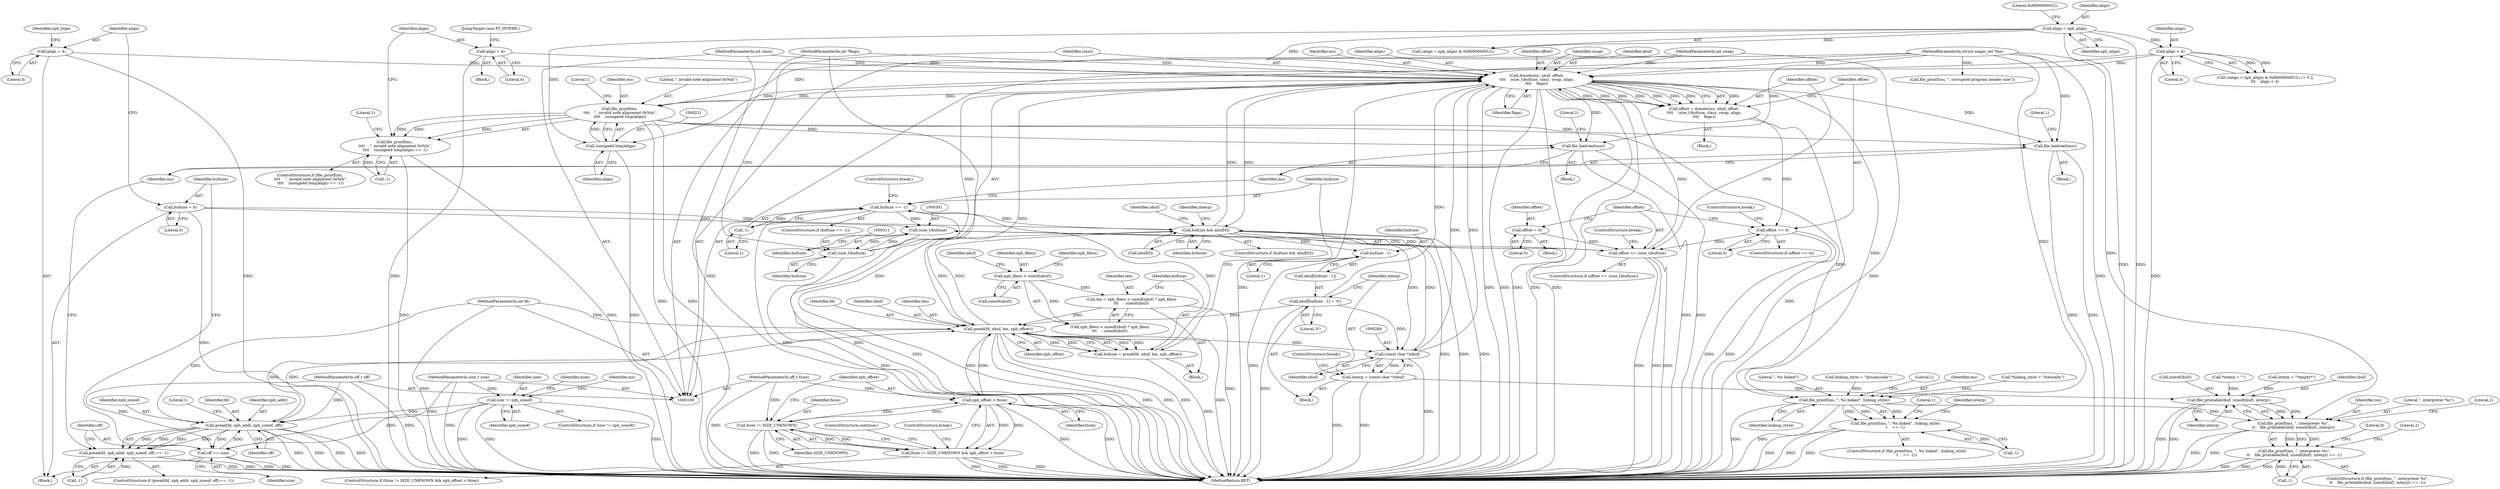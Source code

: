 digraph "0_file_445c8fb0ebff85195be94cd9f7e1df89cade5c7f_0@pointer" {
"1000306" [label="(Call,donote(ms, nbuf, offset,\n\t\t\t\t    (size_t)bufsize, clazz, swap, align,\n\t\t\t\t    flags))"];
"1000207" [label="(Call,file_printf(ms, \n\t\t\t\t    \", invalid note alignment 0x%lx\",\n\t\t\t\t    (unsigned long)align))"];
"1000306" [label="(Call,donote(ms, nbuf, offset,\n\t\t\t\t    (size_t)bufsize, clazz, swap, align,\n\t\t\t\t    flags))"];
"1000107" [label="(MethodParameterIn,struct magic_set *ms)"];
"1000283" [label="(Call,(const char *)nbuf)"];
"1000268" [label="(Call,bufsize && nbuf[0])"];
"1000240" [label="(Call,bufsize == -1)"];
"1000232" [label="(Call,bufsize = pread(fd, nbuf, len, xph_offset))"];
"1000234" [label="(Call,pread(fd, nbuf, len, xph_offset))"];
"1000158" [label="(Call,pread(fd, xph_addr, xph_sizeof, off))"];
"1000110" [label="(MethodParameterIn,int fd)"];
"1000135" [label="(Call,size != xph_sizeof)"];
"1000113" [label="(MethodParameterIn,size_t size)"];
"1000171" [label="(Call,off += size)"];
"1000111" [label="(MethodParameterIn,off_t off)"];
"1000274" [label="(Call,nbuf[bufsize - 1] = '\0')"];
"1000222" [label="(Call,len = xph_filesz < sizeof(nbuf) ? xph_filesz\n\t\t\t    : sizeof(nbuf))"];
"1000225" [label="(Call,xph_filesz < sizeof(nbuf))"];
"1000257" [label="(Call,xph_offset > fsize)"];
"1000254" [label="(Call,fsize != SIZE_UNKNOWN)"];
"1000114" [label="(MethodParameterIn,off_t fsize)"];
"1000242" [label="(Call,-1)"];
"1000174" [label="(Call,bufsize = 0)"];
"1000298" [label="(Call,offset >= (size_t)bufsize)"];
"1000292" [label="(Call,offset = 0)"];
"1000318" [label="(Call,offset == 0)"];
"1000304" [label="(Call,offset = donote(ms, nbuf, offset,\n\t\t\t\t    (size_t)bufsize, clazz, swap, align,\n\t\t\t\t    flags))"];
"1000300" [label="(Call,(size_t)bufsize)"];
"1000310" [label="(Call,(size_t)bufsize)"];
"1000108" [label="(MethodParameterIn,int clazz)"];
"1000109" [label="(MethodParameterIn,int swap)"];
"1000177" [label="(Call,align = 4)"];
"1000218" [label="(Call,align = 4)"];
"1000196" [label="(Call,align = xph_align)"];
"1000201" [label="(Call,align < 4)"];
"1000115" [label="(MethodParameterIn,int *flags)"];
"1000210" [label="(Call,(unsigned long)align)"];
"1000166" [label="(Call,file_badread(ms))"];
"1000206" [label="(Call,file_printf(ms, \n\t\t\t\t    \", invalid note alignment 0x%lx\",\n\t\t\t\t    (unsigned long)align) == -1)"];
"1000245" [label="(Call,file_badread(ms))"];
"1000157" [label="(Call,pread(fd, xph_addr, xph_sizeof, off) == -1)"];
"1000253" [label="(Call,fsize != SIZE_UNKNOWN && xph_offset > fsize)"];
"1000281" [label="(Call,interp = (const char *)nbuf)"];
"1000345" [label="(Call,file_printable(ibuf, sizeof(ibuf), interp))"];
"1000342" [label="(Call,file_printf(ms, \", interpreter %s\",\n\t\t    file_printable(ibuf, sizeof(ibuf), interp)))"];
"1000341" [label="(Call,file_printf(ms, \", interpreter %s\",\n\t\t    file_printable(ibuf, sizeof(ibuf), interp)) == -1)"];
"1000277" [label="(Call,bufsize - 1)"];
"1000327" [label="(Call,file_printf(ms, \", %s linked\", linking_style))"];
"1000326" [label="(Call,file_printf(ms, \", %s linked\", linking_style)\n\t    == -1)"];
"1000281" [label="(Call,interp = (const char *)nbuf)"];
"1000321" [label="(ControlStructure,break;)"];
"1000222" [label="(Call,len = xph_filesz < sizeof(nbuf) ? xph_filesz\n\t\t\t    : sizeof(nbuf))"];
"1000273" [label="(Block,)"];
"1000312" [label="(Identifier,bufsize)"];
"1000240" [label="(Call,bufsize == -1)"];
"1000354" [label="(Literal,1)"];
"1000303" [label="(ControlStructure,break;)"];
"1000262" [label="(ControlStructure,break;)"];
"1000205" [label="(ControlStructure,if (file_printf(ms, \n\t\t\t\t    \", invalid note alignment 0x%lx\",\n\t\t\t\t    (unsigned long)align) == -1))"];
"1000219" [label="(Identifier,align)"];
"1000199" [label="(Literal,0x80000000UL)"];
"1000347" [label="(Call,sizeof(ibuf))"];
"1000310" [label="(Call,(size_t)bufsize)"];
"1000285" [label="(Identifier,nbuf)"];
"1000109" [label="(MethodParameterIn,int swap)"];
"1000235" [label="(Identifier,fd)"];
"1000125" [label="(Call,*interp = \"\")"];
"1000327" [label="(Call,file_printf(ms, \", %s linked\", linking_style))"];
"1000257" [label="(Call,xph_offset > fsize)"];
"1000302" [label="(Identifier,bufsize)"];
"1000231" [label="(Identifier,nbuf)"];
"1000208" [label="(Identifier,ms)"];
"1000110" [label="(MethodParameterIn,int fd)"];
"1000341" [label="(Call,file_printf(ms, \", interpreter %s\",\n\t\t    file_printable(ibuf, sizeof(ibuf), interp)) == -1)"];
"1000300" [label="(Call,(size_t)bufsize)"];
"1000270" [label="(Call,nbuf[0])"];
"1000309" [label="(Identifier,offset)"];
"1000166" [label="(Call,file_badread(ms))"];
"1000134" [label="(ControlStructure,if (size != xph_sizeof))"];
"1000202" [label="(Identifier,align)"];
"1000328" [label="(Identifier,ms)"];
"1000350" [label="(Call,-1)"];
"1000227" [label="(Call,sizeof(nbuf))"];
"1000287" [label="(Call,interp = \"*empty*\")"];
"1000172" [label="(Identifier,off)"];
"1000290" [label="(ControlStructure,break;)"];
"1000256" [label="(Identifier,SIZE_UNKNOWN)"];
"1000250" [label="(ControlStructure,break;)"];
"1000232" [label="(Call,bufsize = pread(fd, nbuf, len, xph_offset))"];
"1000280" [label="(Literal,'\0')"];
"1000356" [label="(Literal,0)"];
"1000304" [label="(Call,offset = donote(ms, nbuf, offset,\n\t\t\t\t    (size_t)bufsize, clazz, swap, align,\n\t\t\t\t    flags))"];
"1000314" [label="(Identifier,swap)"];
"1000293" [label="(Identifier,offset)"];
"1000258" [label="(Identifier,xph_offset)"];
"1000292" [label="(Call,offset = 0)"];
"1000282" [label="(Identifier,interp)"];
"1000269" [label="(Identifier,bufsize)"];
"1000239" [label="(ControlStructure,if (bufsize == -1))"];
"1000241" [label="(Identifier,bufsize)"];
"1000331" [label="(Call,-1)"];
"1000121" [label="(Call,*linking_style = \"statically\")"];
"1000255" [label="(Identifier,fsize)"];
"1000335" [label="(Literal,1)"];
"1000320" [label="(Literal,0)"];
"1000318" [label="(Call,offset == 0)"];
"1000246" [label="(Identifier,ms)"];
"1000113" [label="(MethodParameterIn,size_t size)"];
"1000343" [label="(Identifier,ms)"];
"1000316" [label="(Identifier,flags)"];
"1000181" [label="(Identifier,xph_type)"];
"1000223" [label="(Identifier,len)"];
"1000249" [label="(Literal,1)"];
"1000137" [label="(Identifier,xph_sizeof)"];
"1000274" [label="(Call,nbuf[bufsize - 1] = '\0')"];
"1000162" [label="(Identifier,off)"];
"1000276" [label="(Identifier,nbuf)"];
"1000111" [label="(MethodParameterIn,off_t off)"];
"1000135" [label="(Call,size != xph_sizeof)"];
"1000217" [label="(Literal,1)"];
"1000108" [label="(MethodParameterIn,int clazz)"];
"1000204" [label="(Block,)"];
"1000294" [label="(Literal,0)"];
"1000165" [label="(Block,)"];
"1000308" [label="(Identifier,nbuf)"];
"1000164" [label="(Literal,1)"];
"1000267" [label="(ControlStructure,if (bufsize && nbuf[0]))"];
"1000171" [label="(Call,off += size)"];
"1000163" [label="(Call,-1)"];
"1000342" [label="(Call,file_printf(ms, \", interpreter %s\",\n\t\t    file_printable(ibuf, sizeof(ibuf), interp)))"];
"1000243" [label="(Literal,1)"];
"1000288" [label="(Identifier,interp)"];
"1000317" [label="(ControlStructure,if (offset == 0))"];
"1000177" [label="(Call,align = 4)"];
"1000242" [label="(Call,-1)"];
"1000244" [label="(Block,)"];
"1000233" [label="(Identifier,bufsize)"];
"1000306" [label="(Call,donote(ms, nbuf, offset,\n\t\t\t\t    (size_t)bufsize, clazz, swap, align,\n\t\t\t\t    flags))"];
"1000238" [label="(Identifier,xph_offset)"];
"1000349" [label="(Identifier,interp)"];
"1000254" [label="(Call,fsize != SIZE_UNKNOWN)"];
"1000170" [label="(Literal,1)"];
"1000174" [label="(Call,bufsize = 0)"];
"1000158" [label="(Call,pread(fd, xph_addr, xph_sizeof, off))"];
"1000114" [label="(MethodParameterIn,off_t fsize)"];
"1000193" [label="(Call,((align = xph_align) & 0x80000000UL) != 0 ||\n\t\t\t    align < 4)"];
"1000178" [label="(Identifier,align)"];
"1000346" [label="(Identifier,ibuf)"];
"1000142" [label="(Identifier,ms)"];
"1000261" [label="(ControlStructure,continue;)"];
"1000340" [label="(ControlStructure,if (file_printf(ms, \", interpreter %s\",\n\t\t    file_printable(ibuf, sizeof(ibuf), interp)) == -1))"];
"1000329" [label="(Literal,\", %s linked\")"];
"1000298" [label="(Call,offset >= (size_t)bufsize)"];
"1000226" [label="(Identifier,xph_filesz)"];
"1000206" [label="(Call,file_printf(ms, \n\t\t\t\t    \", invalid note alignment 0x%lx\",\n\t\t\t\t    (unsigned long)align) == -1)"];
"1000115" [label="(MethodParameterIn,int *flags)"];
"1000330" [label="(Identifier,linking_style)"];
"1000176" [label="(Literal,0)"];
"1000299" [label="(Identifier,offset)"];
"1000283" [label="(Call,(const char *)nbuf)"];
"1000210" [label="(Call,(unsigned long)align)"];
"1000236" [label="(Identifier,nbuf)"];
"1000203" [label="(Literal,4)"];
"1000278" [label="(Identifier,bufsize)"];
"1000161" [label="(Identifier,xph_sizeof)"];
"1000253" [label="(Call,fsize != SIZE_UNKNOWN && xph_offset > fsize)"];
"1000305" [label="(Identifier,offset)"];
"1000201" [label="(Call,align < 4)"];
"1000268" [label="(Call,bufsize && nbuf[0])"];
"1000319" [label="(Identifier,offset)"];
"1000296" [label="(Block,)"];
"1000307" [label="(Identifier,ms)"];
"1000357" [label="(MethodReturn,RET)"];
"1000265" [label="(Block,)"];
"1000220" [label="(Literal,4)"];
"1000245" [label="(Call,file_badread(ms))"];
"1000167" [label="(Identifier,ms)"];
"1000313" [label="(Identifier,clazz)"];
"1000197" [label="(Identifier,align)"];
"1000209" [label="(Literal,\", invalid note alignment 0x%lx\")"];
"1000157" [label="(Call,pread(fd, xph_addr, xph_sizeof, off) == -1)"];
"1000234" [label="(Call,pread(fd, nbuf, len, xph_offset))"];
"1000107" [label="(MethodParameterIn,struct magic_set *ms)"];
"1000136" [label="(Identifier,size)"];
"1000155" [label="(Block,)"];
"1000326" [label="(Call,file_printf(ms, \", %s linked\", linking_style)\n\t    == -1)"];
"1000252" [label="(ControlStructure,if (fsize != SIZE_UNKNOWN && xph_offset > fsize))"];
"1000212" [label="(Identifier,align)"];
"1000159" [label="(Identifier,fd)"];
"1000345" [label="(Call,file_printable(ibuf, sizeof(ibuf), interp))"];
"1000184" [label="(Call,linking_style = \"dynamically\")"];
"1000218" [label="(Call,align = 4)"];
"1000207" [label="(Call,file_printf(ms, \n\t\t\t\t    \", invalid note alignment 0x%lx\",\n\t\t\t\t    (unsigned long)align))"];
"1000214" [label="(Literal,1)"];
"1000221" [label="(JumpTarget,case PT_INTERP:)"];
"1000344" [label="(Literal,\", interpreter %s\")"];
"1000315" [label="(Identifier,align)"];
"1000229" [label="(Identifier,xph_filesz)"];
"1000237" [label="(Identifier,len)"];
"1000196" [label="(Call,align = xph_align)"];
"1000152" [label="(Identifier,num)"];
"1000225" [label="(Call,xph_filesz < sizeof(nbuf))"];
"1000195" [label="(Call,(align = xph_align) & 0x80000000UL)"];
"1000275" [label="(Call,nbuf[bufsize - 1])"];
"1000141" [label="(Call,file_printf(ms, \", corrupted program header size\"))"];
"1000351" [label="(Literal,1)"];
"1000173" [label="(Identifier,size)"];
"1000259" [label="(Identifier,fsize)"];
"1000182" [label="(Block,)"];
"1000325" [label="(ControlStructure,if (file_printf(ms, \", %s linked\", linking_style)\n\t    == -1))"];
"1000156" [label="(ControlStructure,if (pread(fd, xph_addr, xph_sizeof, off) == -1))"];
"1000224" [label="(Call,xph_filesz < sizeof(nbuf) ? xph_filesz\n\t\t\t    : sizeof(nbuf))"];
"1000198" [label="(Identifier,xph_align)"];
"1000279" [label="(Literal,1)"];
"1000332" [label="(Literal,1)"];
"1000297" [label="(ControlStructure,if (offset >= (size_t)bufsize))"];
"1000179" [label="(Literal,4)"];
"1000160" [label="(Identifier,xph_addr)"];
"1000175" [label="(Identifier,bufsize)"];
"1000338" [label="(Identifier,interp)"];
"1000213" [label="(Call,-1)"];
"1000277" [label="(Call,bufsize - 1)"];
"1000306" -> "1000304"  [label="AST: "];
"1000306" -> "1000316"  [label="CFG: "];
"1000307" -> "1000306"  [label="AST: "];
"1000308" -> "1000306"  [label="AST: "];
"1000309" -> "1000306"  [label="AST: "];
"1000310" -> "1000306"  [label="AST: "];
"1000313" -> "1000306"  [label="AST: "];
"1000314" -> "1000306"  [label="AST: "];
"1000315" -> "1000306"  [label="AST: "];
"1000316" -> "1000306"  [label="AST: "];
"1000304" -> "1000306"  [label="CFG: "];
"1000306" -> "1000357"  [label="DDG: "];
"1000306" -> "1000357"  [label="DDG: "];
"1000306" -> "1000357"  [label="DDG: "];
"1000306" -> "1000357"  [label="DDG: "];
"1000306" -> "1000357"  [label="DDG: "];
"1000306" -> "1000357"  [label="DDG: "];
"1000306" -> "1000166"  [label="DDG: "];
"1000306" -> "1000207"  [label="DDG: "];
"1000306" -> "1000245"  [label="DDG: "];
"1000306" -> "1000268"  [label="DDG: "];
"1000306" -> "1000283"  [label="DDG: "];
"1000306" -> "1000304"  [label="DDG: "];
"1000306" -> "1000304"  [label="DDG: "];
"1000306" -> "1000304"  [label="DDG: "];
"1000306" -> "1000304"  [label="DDG: "];
"1000306" -> "1000304"  [label="DDG: "];
"1000306" -> "1000304"  [label="DDG: "];
"1000306" -> "1000304"  [label="DDG: "];
"1000306" -> "1000304"  [label="DDG: "];
"1000207" -> "1000306"  [label="DDG: "];
"1000107" -> "1000306"  [label="DDG: "];
"1000283" -> "1000306"  [label="DDG: "];
"1000268" -> "1000306"  [label="DDG: "];
"1000234" -> "1000306"  [label="DDG: "];
"1000274" -> "1000306"  [label="DDG: "];
"1000298" -> "1000306"  [label="DDG: "];
"1000310" -> "1000306"  [label="DDG: "];
"1000108" -> "1000306"  [label="DDG: "];
"1000109" -> "1000306"  [label="DDG: "];
"1000177" -> "1000306"  [label="DDG: "];
"1000218" -> "1000306"  [label="DDG: "];
"1000196" -> "1000306"  [label="DDG: "];
"1000201" -> "1000306"  [label="DDG: "];
"1000115" -> "1000306"  [label="DDG: "];
"1000306" -> "1000327"  [label="DDG: "];
"1000207" -> "1000206"  [label="AST: "];
"1000207" -> "1000210"  [label="CFG: "];
"1000208" -> "1000207"  [label="AST: "];
"1000209" -> "1000207"  [label="AST: "];
"1000210" -> "1000207"  [label="AST: "];
"1000214" -> "1000207"  [label="CFG: "];
"1000207" -> "1000357"  [label="DDG: "];
"1000207" -> "1000357"  [label="DDG: "];
"1000207" -> "1000166"  [label="DDG: "];
"1000207" -> "1000206"  [label="DDG: "];
"1000207" -> "1000206"  [label="DDG: "];
"1000207" -> "1000206"  [label="DDG: "];
"1000107" -> "1000207"  [label="DDG: "];
"1000210" -> "1000207"  [label="DDG: "];
"1000207" -> "1000245"  [label="DDG: "];
"1000207" -> "1000327"  [label="DDG: "];
"1000107" -> "1000106"  [label="AST: "];
"1000107" -> "1000357"  [label="DDG: "];
"1000107" -> "1000141"  [label="DDG: "];
"1000107" -> "1000166"  [label="DDG: "];
"1000107" -> "1000245"  [label="DDG: "];
"1000107" -> "1000327"  [label="DDG: "];
"1000107" -> "1000342"  [label="DDG: "];
"1000283" -> "1000281"  [label="AST: "];
"1000283" -> "1000285"  [label="CFG: "];
"1000284" -> "1000283"  [label="AST: "];
"1000285" -> "1000283"  [label="AST: "];
"1000281" -> "1000283"  [label="CFG: "];
"1000283" -> "1000357"  [label="DDG: "];
"1000283" -> "1000268"  [label="DDG: "];
"1000283" -> "1000281"  [label="DDG: "];
"1000268" -> "1000283"  [label="DDG: "];
"1000234" -> "1000283"  [label="DDG: "];
"1000274" -> "1000283"  [label="DDG: "];
"1000268" -> "1000267"  [label="AST: "];
"1000268" -> "1000269"  [label="CFG: "];
"1000268" -> "1000270"  [label="CFG: "];
"1000269" -> "1000268"  [label="AST: "];
"1000270" -> "1000268"  [label="AST: "];
"1000276" -> "1000268"  [label="CFG: "];
"1000288" -> "1000268"  [label="CFG: "];
"1000268" -> "1000357"  [label="DDG: "];
"1000268" -> "1000357"  [label="DDG: "];
"1000268" -> "1000357"  [label="DDG: "];
"1000268" -> "1000234"  [label="DDG: "];
"1000240" -> "1000268"  [label="DDG: "];
"1000174" -> "1000268"  [label="DDG: "];
"1000234" -> "1000268"  [label="DDG: "];
"1000268" -> "1000277"  [label="DDG: "];
"1000240" -> "1000239"  [label="AST: "];
"1000240" -> "1000242"  [label="CFG: "];
"1000241" -> "1000240"  [label="AST: "];
"1000242" -> "1000240"  [label="AST: "];
"1000246" -> "1000240"  [label="CFG: "];
"1000250" -> "1000240"  [label="CFG: "];
"1000240" -> "1000357"  [label="DDG: "];
"1000240" -> "1000357"  [label="DDG: "];
"1000232" -> "1000240"  [label="DDG: "];
"1000242" -> "1000240"  [label="DDG: "];
"1000240" -> "1000300"  [label="DDG: "];
"1000232" -> "1000182"  [label="AST: "];
"1000232" -> "1000234"  [label="CFG: "];
"1000233" -> "1000232"  [label="AST: "];
"1000234" -> "1000232"  [label="AST: "];
"1000241" -> "1000232"  [label="CFG: "];
"1000232" -> "1000357"  [label="DDG: "];
"1000234" -> "1000232"  [label="DDG: "];
"1000234" -> "1000232"  [label="DDG: "];
"1000234" -> "1000232"  [label="DDG: "];
"1000234" -> "1000232"  [label="DDG: "];
"1000234" -> "1000238"  [label="CFG: "];
"1000235" -> "1000234"  [label="AST: "];
"1000236" -> "1000234"  [label="AST: "];
"1000237" -> "1000234"  [label="AST: "];
"1000238" -> "1000234"  [label="AST: "];
"1000234" -> "1000357"  [label="DDG: "];
"1000234" -> "1000357"  [label="DDG: "];
"1000234" -> "1000357"  [label="DDG: "];
"1000234" -> "1000357"  [label="DDG: "];
"1000234" -> "1000158"  [label="DDG: "];
"1000158" -> "1000234"  [label="DDG: "];
"1000110" -> "1000234"  [label="DDG: "];
"1000274" -> "1000234"  [label="DDG: "];
"1000222" -> "1000234"  [label="DDG: "];
"1000257" -> "1000234"  [label="DDG: "];
"1000234" -> "1000257"  [label="DDG: "];
"1000158" -> "1000157"  [label="AST: "];
"1000158" -> "1000162"  [label="CFG: "];
"1000159" -> "1000158"  [label="AST: "];
"1000160" -> "1000158"  [label="AST: "];
"1000161" -> "1000158"  [label="AST: "];
"1000162" -> "1000158"  [label="AST: "];
"1000164" -> "1000158"  [label="CFG: "];
"1000158" -> "1000357"  [label="DDG: "];
"1000158" -> "1000357"  [label="DDG: "];
"1000158" -> "1000357"  [label="DDG: "];
"1000158" -> "1000357"  [label="DDG: "];
"1000158" -> "1000157"  [label="DDG: "];
"1000158" -> "1000157"  [label="DDG: "];
"1000158" -> "1000157"  [label="DDG: "];
"1000158" -> "1000157"  [label="DDG: "];
"1000110" -> "1000158"  [label="DDG: "];
"1000135" -> "1000158"  [label="DDG: "];
"1000171" -> "1000158"  [label="DDG: "];
"1000111" -> "1000158"  [label="DDG: "];
"1000158" -> "1000171"  [label="DDG: "];
"1000110" -> "1000106"  [label="AST: "];
"1000110" -> "1000357"  [label="DDG: "];
"1000135" -> "1000134"  [label="AST: "];
"1000135" -> "1000137"  [label="CFG: "];
"1000136" -> "1000135"  [label="AST: "];
"1000137" -> "1000135"  [label="AST: "];
"1000142" -> "1000135"  [label="CFG: "];
"1000152" -> "1000135"  [label="CFG: "];
"1000135" -> "1000357"  [label="DDG: "];
"1000135" -> "1000357"  [label="DDG: "];
"1000135" -> "1000357"  [label="DDG: "];
"1000113" -> "1000135"  [label="DDG: "];
"1000135" -> "1000171"  [label="DDG: "];
"1000113" -> "1000106"  [label="AST: "];
"1000113" -> "1000357"  [label="DDG: "];
"1000113" -> "1000171"  [label="DDG: "];
"1000171" -> "1000155"  [label="AST: "];
"1000171" -> "1000173"  [label="CFG: "];
"1000172" -> "1000171"  [label="AST: "];
"1000173" -> "1000171"  [label="AST: "];
"1000175" -> "1000171"  [label="CFG: "];
"1000171" -> "1000357"  [label="DDG: "];
"1000171" -> "1000357"  [label="DDG: "];
"1000111" -> "1000171"  [label="DDG: "];
"1000111" -> "1000106"  [label="AST: "];
"1000111" -> "1000357"  [label="DDG: "];
"1000274" -> "1000273"  [label="AST: "];
"1000274" -> "1000280"  [label="CFG: "];
"1000275" -> "1000274"  [label="AST: "];
"1000280" -> "1000274"  [label="AST: "];
"1000282" -> "1000274"  [label="CFG: "];
"1000274" -> "1000357"  [label="DDG: "];
"1000222" -> "1000182"  [label="AST: "];
"1000222" -> "1000224"  [label="CFG: "];
"1000223" -> "1000222"  [label="AST: "];
"1000224" -> "1000222"  [label="AST: "];
"1000233" -> "1000222"  [label="CFG: "];
"1000222" -> "1000357"  [label="DDG: "];
"1000225" -> "1000222"  [label="DDG: "];
"1000225" -> "1000224"  [label="AST: "];
"1000225" -> "1000227"  [label="CFG: "];
"1000226" -> "1000225"  [label="AST: "];
"1000227" -> "1000225"  [label="AST: "];
"1000229" -> "1000225"  [label="CFG: "];
"1000231" -> "1000225"  [label="CFG: "];
"1000225" -> "1000224"  [label="DDG: "];
"1000257" -> "1000253"  [label="AST: "];
"1000257" -> "1000259"  [label="CFG: "];
"1000258" -> "1000257"  [label="AST: "];
"1000259" -> "1000257"  [label="AST: "];
"1000253" -> "1000257"  [label="CFG: "];
"1000257" -> "1000357"  [label="DDG: "];
"1000257" -> "1000357"  [label="DDG: "];
"1000257" -> "1000254"  [label="DDG: "];
"1000257" -> "1000253"  [label="DDG: "];
"1000257" -> "1000253"  [label="DDG: "];
"1000254" -> "1000257"  [label="DDG: "];
"1000114" -> "1000257"  [label="DDG: "];
"1000254" -> "1000253"  [label="AST: "];
"1000254" -> "1000256"  [label="CFG: "];
"1000255" -> "1000254"  [label="AST: "];
"1000256" -> "1000254"  [label="AST: "];
"1000258" -> "1000254"  [label="CFG: "];
"1000253" -> "1000254"  [label="CFG: "];
"1000254" -> "1000357"  [label="DDG: "];
"1000254" -> "1000357"  [label="DDG: "];
"1000254" -> "1000253"  [label="DDG: "];
"1000254" -> "1000253"  [label="DDG: "];
"1000114" -> "1000254"  [label="DDG: "];
"1000114" -> "1000106"  [label="AST: "];
"1000114" -> "1000357"  [label="DDG: "];
"1000242" -> "1000243"  [label="CFG: "];
"1000243" -> "1000242"  [label="AST: "];
"1000174" -> "1000155"  [label="AST: "];
"1000174" -> "1000176"  [label="CFG: "];
"1000175" -> "1000174"  [label="AST: "];
"1000176" -> "1000174"  [label="AST: "];
"1000178" -> "1000174"  [label="CFG: "];
"1000174" -> "1000357"  [label="DDG: "];
"1000174" -> "1000300"  [label="DDG: "];
"1000298" -> "1000297"  [label="AST: "];
"1000298" -> "1000300"  [label="CFG: "];
"1000299" -> "1000298"  [label="AST: "];
"1000300" -> "1000298"  [label="AST: "];
"1000303" -> "1000298"  [label="CFG: "];
"1000305" -> "1000298"  [label="CFG: "];
"1000298" -> "1000357"  [label="DDG: "];
"1000298" -> "1000357"  [label="DDG: "];
"1000298" -> "1000357"  [label="DDG: "];
"1000292" -> "1000298"  [label="DDG: "];
"1000318" -> "1000298"  [label="DDG: "];
"1000300" -> "1000298"  [label="DDG: "];
"1000292" -> "1000265"  [label="AST: "];
"1000292" -> "1000294"  [label="CFG: "];
"1000293" -> "1000292"  [label="AST: "];
"1000294" -> "1000292"  [label="AST: "];
"1000299" -> "1000292"  [label="CFG: "];
"1000318" -> "1000317"  [label="AST: "];
"1000318" -> "1000320"  [label="CFG: "];
"1000319" -> "1000318"  [label="AST: "];
"1000320" -> "1000318"  [label="AST: "];
"1000299" -> "1000318"  [label="CFG: "];
"1000321" -> "1000318"  [label="CFG: "];
"1000318" -> "1000357"  [label="DDG: "];
"1000318" -> "1000357"  [label="DDG: "];
"1000304" -> "1000318"  [label="DDG: "];
"1000304" -> "1000296"  [label="AST: "];
"1000305" -> "1000304"  [label="AST: "];
"1000319" -> "1000304"  [label="CFG: "];
"1000304" -> "1000357"  [label="DDG: "];
"1000300" -> "1000302"  [label="CFG: "];
"1000301" -> "1000300"  [label="AST: "];
"1000302" -> "1000300"  [label="AST: "];
"1000300" -> "1000357"  [label="DDG: "];
"1000310" -> "1000300"  [label="DDG: "];
"1000300" -> "1000310"  [label="DDG: "];
"1000310" -> "1000312"  [label="CFG: "];
"1000311" -> "1000310"  [label="AST: "];
"1000312" -> "1000310"  [label="AST: "];
"1000313" -> "1000310"  [label="CFG: "];
"1000310" -> "1000357"  [label="DDG: "];
"1000108" -> "1000106"  [label="AST: "];
"1000108" -> "1000357"  [label="DDG: "];
"1000109" -> "1000106"  [label="AST: "];
"1000109" -> "1000357"  [label="DDG: "];
"1000177" -> "1000155"  [label="AST: "];
"1000177" -> "1000179"  [label="CFG: "];
"1000178" -> "1000177"  [label="AST: "];
"1000179" -> "1000177"  [label="AST: "];
"1000181" -> "1000177"  [label="CFG: "];
"1000177" -> "1000357"  [label="DDG: "];
"1000218" -> "1000204"  [label="AST: "];
"1000218" -> "1000220"  [label="CFG: "];
"1000219" -> "1000218"  [label="AST: "];
"1000220" -> "1000218"  [label="AST: "];
"1000221" -> "1000218"  [label="CFG: "];
"1000218" -> "1000357"  [label="DDG: "];
"1000196" -> "1000195"  [label="AST: "];
"1000196" -> "1000198"  [label="CFG: "];
"1000197" -> "1000196"  [label="AST: "];
"1000198" -> "1000196"  [label="AST: "];
"1000199" -> "1000196"  [label="CFG: "];
"1000196" -> "1000357"  [label="DDG: "];
"1000196" -> "1000357"  [label="DDG: "];
"1000196" -> "1000195"  [label="DDG: "];
"1000196" -> "1000201"  [label="DDG: "];
"1000196" -> "1000210"  [label="DDG: "];
"1000201" -> "1000193"  [label="AST: "];
"1000201" -> "1000203"  [label="CFG: "];
"1000202" -> "1000201"  [label="AST: "];
"1000203" -> "1000201"  [label="AST: "];
"1000193" -> "1000201"  [label="CFG: "];
"1000201" -> "1000357"  [label="DDG: "];
"1000201" -> "1000193"  [label="DDG: "];
"1000201" -> "1000193"  [label="DDG: "];
"1000201" -> "1000210"  [label="DDG: "];
"1000115" -> "1000106"  [label="AST: "];
"1000115" -> "1000357"  [label="DDG: "];
"1000210" -> "1000212"  [label="CFG: "];
"1000211" -> "1000210"  [label="AST: "];
"1000212" -> "1000210"  [label="AST: "];
"1000210" -> "1000357"  [label="DDG: "];
"1000166" -> "1000165"  [label="AST: "];
"1000166" -> "1000167"  [label="CFG: "];
"1000167" -> "1000166"  [label="AST: "];
"1000170" -> "1000166"  [label="CFG: "];
"1000166" -> "1000357"  [label="DDG: "];
"1000166" -> "1000357"  [label="DDG: "];
"1000206" -> "1000205"  [label="AST: "];
"1000206" -> "1000213"  [label="CFG: "];
"1000213" -> "1000206"  [label="AST: "];
"1000217" -> "1000206"  [label="CFG: "];
"1000219" -> "1000206"  [label="CFG: "];
"1000206" -> "1000357"  [label="DDG: "];
"1000206" -> "1000357"  [label="DDG: "];
"1000213" -> "1000206"  [label="DDG: "];
"1000245" -> "1000244"  [label="AST: "];
"1000245" -> "1000246"  [label="CFG: "];
"1000246" -> "1000245"  [label="AST: "];
"1000249" -> "1000245"  [label="CFG: "];
"1000245" -> "1000357"  [label="DDG: "];
"1000245" -> "1000357"  [label="DDG: "];
"1000157" -> "1000156"  [label="AST: "];
"1000157" -> "1000163"  [label="CFG: "];
"1000163" -> "1000157"  [label="AST: "];
"1000167" -> "1000157"  [label="CFG: "];
"1000172" -> "1000157"  [label="CFG: "];
"1000157" -> "1000357"  [label="DDG: "];
"1000157" -> "1000357"  [label="DDG: "];
"1000163" -> "1000157"  [label="DDG: "];
"1000253" -> "1000252"  [label="AST: "];
"1000261" -> "1000253"  [label="CFG: "];
"1000262" -> "1000253"  [label="CFG: "];
"1000253" -> "1000357"  [label="DDG: "];
"1000253" -> "1000357"  [label="DDG: "];
"1000253" -> "1000357"  [label="DDG: "];
"1000281" -> "1000273"  [label="AST: "];
"1000282" -> "1000281"  [label="AST: "];
"1000290" -> "1000281"  [label="CFG: "];
"1000281" -> "1000357"  [label="DDG: "];
"1000281" -> "1000357"  [label="DDG: "];
"1000281" -> "1000345"  [label="DDG: "];
"1000345" -> "1000342"  [label="AST: "];
"1000345" -> "1000349"  [label="CFG: "];
"1000346" -> "1000345"  [label="AST: "];
"1000347" -> "1000345"  [label="AST: "];
"1000349" -> "1000345"  [label="AST: "];
"1000342" -> "1000345"  [label="CFG: "];
"1000345" -> "1000357"  [label="DDG: "];
"1000345" -> "1000357"  [label="DDG: "];
"1000345" -> "1000342"  [label="DDG: "];
"1000345" -> "1000342"  [label="DDG: "];
"1000125" -> "1000345"  [label="DDG: "];
"1000287" -> "1000345"  [label="DDG: "];
"1000342" -> "1000341"  [label="AST: "];
"1000343" -> "1000342"  [label="AST: "];
"1000344" -> "1000342"  [label="AST: "];
"1000351" -> "1000342"  [label="CFG: "];
"1000342" -> "1000357"  [label="DDG: "];
"1000342" -> "1000357"  [label="DDG: "];
"1000342" -> "1000341"  [label="DDG: "];
"1000342" -> "1000341"  [label="DDG: "];
"1000342" -> "1000341"  [label="DDG: "];
"1000327" -> "1000342"  [label="DDG: "];
"1000341" -> "1000340"  [label="AST: "];
"1000341" -> "1000350"  [label="CFG: "];
"1000350" -> "1000341"  [label="AST: "];
"1000354" -> "1000341"  [label="CFG: "];
"1000356" -> "1000341"  [label="CFG: "];
"1000341" -> "1000357"  [label="DDG: "];
"1000341" -> "1000357"  [label="DDG: "];
"1000341" -> "1000357"  [label="DDG: "];
"1000350" -> "1000341"  [label="DDG: "];
"1000277" -> "1000275"  [label="AST: "];
"1000277" -> "1000279"  [label="CFG: "];
"1000278" -> "1000277"  [label="AST: "];
"1000279" -> "1000277"  [label="AST: "];
"1000275" -> "1000277"  [label="CFG: "];
"1000277" -> "1000357"  [label="DDG: "];
"1000327" -> "1000326"  [label="AST: "];
"1000327" -> "1000330"  [label="CFG: "];
"1000328" -> "1000327"  [label="AST: "];
"1000329" -> "1000327"  [label="AST: "];
"1000330" -> "1000327"  [label="AST: "];
"1000332" -> "1000327"  [label="CFG: "];
"1000327" -> "1000357"  [label="DDG: "];
"1000327" -> "1000357"  [label="DDG: "];
"1000327" -> "1000326"  [label="DDG: "];
"1000327" -> "1000326"  [label="DDG: "];
"1000327" -> "1000326"  [label="DDG: "];
"1000184" -> "1000327"  [label="DDG: "];
"1000121" -> "1000327"  [label="DDG: "];
"1000326" -> "1000325"  [label="AST: "];
"1000326" -> "1000331"  [label="CFG: "];
"1000331" -> "1000326"  [label="AST: "];
"1000335" -> "1000326"  [label="CFG: "];
"1000338" -> "1000326"  [label="CFG: "];
"1000326" -> "1000357"  [label="DDG: "];
"1000326" -> "1000357"  [label="DDG: "];
"1000326" -> "1000357"  [label="DDG: "];
"1000331" -> "1000326"  [label="DDG: "];
}
